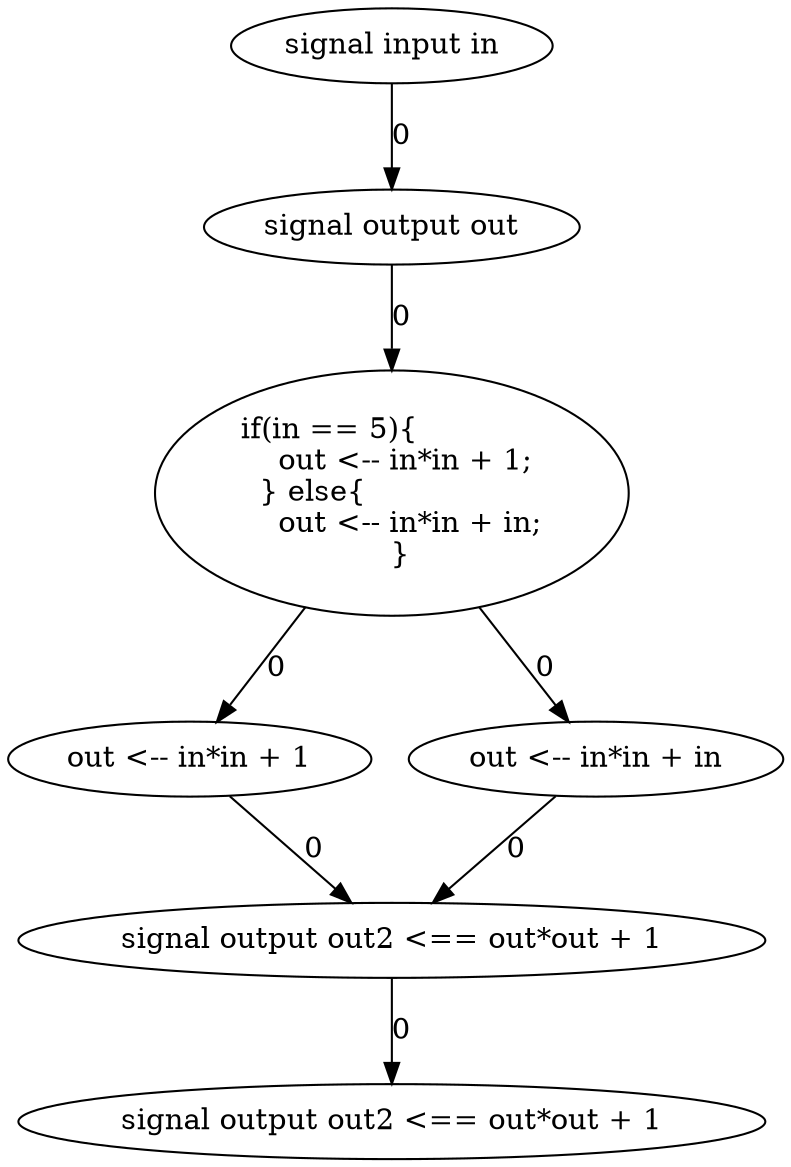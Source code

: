 digraph {
    0 [ label = "signal input in" ]
    1 [ label = "signal output out" ]
    2 [ label = "if(in == 5){\l    out <-- in*in + 1;\l  } else{\l    out <-- in*in + in;\l  }" ]
    3 [ label = "out <-- in*in + 1" ]
    4 [ label = "out <-- in*in + in" ]
    5 [ label = "signal output out2 <== out*out + 1" ]
    6 [ label = "signal output out2 <== out*out + 1" ]
    0 -> 1 [ label = "0" ]
    1 -> 2 [ label = "0" ]
    2 -> 3 [ label = "0" ]
    2 -> 4 [ label = "0" ]
    4 -> 5 [ label = "0" ]
    3 -> 5 [ label = "0" ]
    5 -> 6 [ label = "0" ]
}
